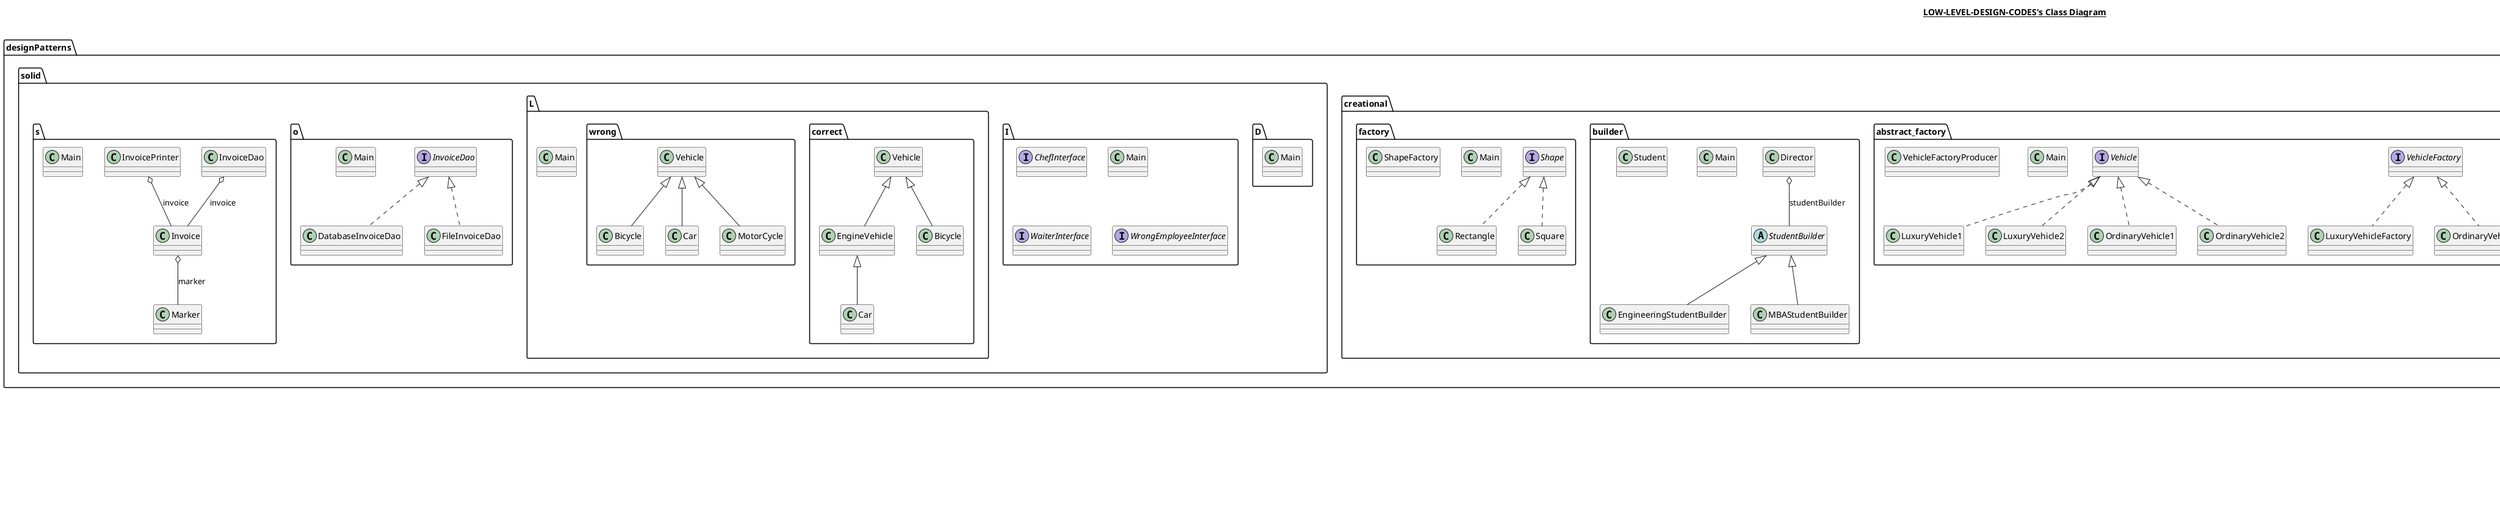 @startuml

title __LOW-LEVEL-DESIGN-CODES's Class Diagram__\n

  namespace designPatterns.creational.abstract_factory {
    class designPatterns.creational.abstract_factory.LuxuryVehicle1 {
    }
  }
  

  namespace designPatterns.creational.abstract_factory {
    class designPatterns.creational.abstract_factory.LuxuryVehicle2 {
    }
  }
  

  namespace designPatterns.creational.abstract_factory {
    class designPatterns.creational.abstract_factory.LuxuryVehicleFactory {
    }
  }
  

  namespace designPatterns.creational.abstract_factory {
    class designPatterns.creational.abstract_factory.Main {
    }
  }
  

  namespace designPatterns.creational.abstract_factory {
    class designPatterns.creational.abstract_factory.OrdinaryVehicle1 {
    }
  }
  

  namespace designPatterns.creational.abstract_factory {
    class designPatterns.creational.abstract_factory.OrdinaryVehicle2 {
    }
  }
  

  namespace designPatterns.creational.abstract_factory {
    class designPatterns.creational.abstract_factory.OrdinaryVehicleFactory {
    }
  }
  

  namespace designPatterns.creational.abstract_factory {
    interface designPatterns.creational.abstract_factory.Vehicle {
    }
  }
  

  namespace designPatterns.creational.abstract_factory {
    interface designPatterns.creational.abstract_factory.VehicleFactory {
    }
  }
  

  namespace designPatterns.creational.abstract_factory {
    class designPatterns.creational.abstract_factory.VehicleFactoryProducer {
    }
  }
  

  namespace designPatterns.creational.builder {
    class designPatterns.creational.builder.Director {
    }
  }
  

  namespace designPatterns.creational.builder {
    class designPatterns.creational.builder.EngineeringStudentBuilder {
    }
  }
  

  namespace designPatterns.creational.builder {
    class designPatterns.creational.builder.MBAStudentBuilder {
    }
  }
  

  namespace designPatterns.creational.builder {
    class designPatterns.creational.builder.Main {
    }
  }
  

  namespace designPatterns.creational.builder {
    class designPatterns.creational.builder.Student {
    }
  }
  

  namespace designPatterns.creational.builder {
    abstract class designPatterns.creational.builder.StudentBuilder {
    }
  }
  

  namespace designPatterns.creational.factory {
    class designPatterns.creational.factory.Main {
    }
  }
  

  namespace designPatterns.creational.factory {
    class designPatterns.creational.factory.Rectangle {
    }
  }
  

  namespace designPatterns.creational.factory {
    interface designPatterns.creational.factory.Shape {
    }
  }
  

  namespace designPatterns.creational.factory {
    class designPatterns.creational.factory.ShapeFactory {
    }
  }
  

  namespace designPatterns.creational.factory {
    class designPatterns.creational.factory.Square {
    }
  }
  

  namespace designPatterns.solid.D {
    class designPatterns.solid.D.Main {
    }
  }
  

  namespace designPatterns.solid.I {
    interface designPatterns.solid.I.ChefInterface {
    }
  }
  

  namespace designPatterns.solid.I {
    class designPatterns.solid.I.Main {
    }
  }
  

  namespace designPatterns.solid.I {
    interface designPatterns.solid.I.WaiterInterface {
    }
  }
  

  namespace designPatterns.solid.I {
    interface designPatterns.solid.I.WrongEmployeeInterface {
    }
  }
  

  namespace designPatterns.solid.L {
    class designPatterns.solid.L.Main {
    }
  }
  

  namespace designPatterns.solid.L {
    namespace correct {
      class designPatterns.solid.L.correct.Bicycle {
      }
    }
  }
  

  namespace designPatterns.solid.L {
    namespace correct {
      class designPatterns.solid.L.correct.Car {
      }
    }
  }
  

  namespace designPatterns.solid.L {
    namespace correct {
      class designPatterns.solid.L.correct.EngineVehicle {
      }
    }
  }
  

  namespace designPatterns.solid.L {
    namespace correct {
      class designPatterns.solid.L.correct.Vehicle {
      }
    }
  }
  

  namespace designPatterns.solid.L {
    namespace wrong {
      class designPatterns.solid.L.wrong.Bicycle {
      }
    }
  }
  

  namespace designPatterns.solid.L {
    namespace wrong {
      class designPatterns.solid.L.wrong.Car {
      }
    }
  }
  

  namespace designPatterns.solid.L {
    namespace wrong {
      class designPatterns.solid.L.wrong.MotorCycle {
      }
    }
  }
  

  namespace designPatterns.solid.L {
    namespace wrong {
      class designPatterns.solid.L.wrong.Vehicle {
      }
    }
  }
  

  namespace designPatterns.solid.o {
    class designPatterns.solid.o.DatabaseInvoiceDao {
    }
  }
  

  namespace designPatterns.solid.o {
    class designPatterns.solid.o.FileInvoiceDao {
    }
  }
  

  namespace designPatterns.solid.o {
    interface designPatterns.solid.o.InvoiceDao {
    }
  }
  

  namespace designPatterns.solid.o {
    class designPatterns.solid.o.Main {
    }
  }
  

  namespace designPatterns.solid.s {
    class designPatterns.solid.s.Invoice {
    }
  }
  

  namespace designPatterns.solid.s {
    class designPatterns.solid.s.InvoiceDao {
    }
  }
  

  namespace designPatterns.solid.s {
    class designPatterns.solid.s.InvoicePrinter {
    }
  }
  

  namespace designPatterns.solid.s {
    class designPatterns.solid.s.Main {
    }
  }
  

  namespace designPatterns.solid.s {
    class designPatterns.solid.s.Marker {
    }
  }
  

  namespace problems.Apply_Coupon {
    abstract class problems.Apply_Coupon.CouponDecorator {
    }
  }
  

  namespace problems.Apply_Coupon {
    class problems.Apply_Coupon.Item1 {
    }
  }
  

  namespace problems.Apply_Coupon {
    class problems.Apply_Coupon.Item2 {
    }
  }
  

  namespace problems.Apply_Coupon {
    class problems.Apply_Coupon.Main {
    }
  }
  

  namespace problems.Apply_Coupon {
    class problems.Apply_Coupon.PercentageCouponDecorator {
    }
  }
  

  namespace problems.Apply_Coupon {
    abstract class problems.Apply_Coupon.Product {
    }
  }
  

  namespace problems.Apply_Coupon {
    enum ProductType {
    }
  }
  

  namespace problems.Apply_Coupon {
    class problems.Apply_Coupon.ShoppingCart {
    }
  }
  

  namespace problems.Apply_Coupon {
    class problems.Apply_Coupon.TypeCouponDecorator {
    }
  }
  

  namespace problems.Null_Object_Pattern {
    class problems.Null_Object_Pattern.Car {
    }
  }
  

  namespace problems.Null_Object_Pattern {
    class problems.Null_Object_Pattern.Main {
    }
  }
  

  namespace problems.Null_Object_Pattern {
    class problems.Null_Object_Pattern.NullObject {
    }
  }
  

  namespace problems.Null_Object_Pattern {
    interface problems.Null_Object_Pattern.Vehicle {
    }
  }
  

  namespace problems.Order_Inventory_Management_Sysyem_Zepto {
    class problems.Order_Inventory_Management_Sysyem_Zepto.Address {
    }
  }
  

  namespace problems.Order_Inventory_Management_Sysyem_Zepto {
    class problems.Order_Inventory_Management_Sysyem_Zepto.CardPaymentMode {
    }
  }
  

  namespace problems.Order_Inventory_Management_Sysyem_Zepto {
    class problems.Order_Inventory_Management_Sysyem_Zepto.Cart {
    }
  }
  

  namespace problems.Order_Inventory_Management_Sysyem_Zepto {
    class problems.Order_Inventory_Management_Sysyem_Zepto.Inventory {
    }
  }
  

  namespace problems.Order_Inventory_Management_Sysyem_Zepto {
    class problems.Order_Inventory_Management_Sysyem_Zepto.Invoice {
    }
  }
  

  namespace problems.Order_Inventory_Management_Sysyem_Zepto {
    class problems.Order_Inventory_Management_Sysyem_Zepto.Main {
    }
  }
  

  namespace problems.Order_Inventory_Management_Sysyem_Zepto {
    class problems.Order_Inventory_Management_Sysyem_Zepto.NearestWarehouseSelectionStrategy {
    }
  }
  

  namespace problems.Order_Inventory_Management_Sysyem_Zepto {
    class problems.Order_Inventory_Management_Sysyem_Zepto.Order {
    }
  }
  

  namespace problems.Order_Inventory_Management_Sysyem_Zepto {
    class problems.Order_Inventory_Management_Sysyem_Zepto.OrderController {
    }
  }
  

  namespace problems.Order_Inventory_Management_Sysyem_Zepto {
    enum OrderStatus {
    }
  }
  

  namespace problems.Order_Inventory_Management_Sysyem_Zepto {
    class problems.Order_Inventory_Management_Sysyem_Zepto.Payment {
    }
  }
  

  namespace problems.Order_Inventory_Management_Sysyem_Zepto {
    interface problems.Order_Inventory_Management_Sysyem_Zepto.PaymentMode {
    }
  }
  

  namespace problems.Order_Inventory_Management_Sysyem_Zepto {
    class problems.Order_Inventory_Management_Sysyem_Zepto.Product {
    }
  }
  

  namespace problems.Order_Inventory_Management_Sysyem_Zepto {
    class problems.Order_Inventory_Management_Sysyem_Zepto.ProductCategory {
    }
  }
  

  namespace problems.Order_Inventory_Management_Sysyem_Zepto {
    class problems.Order_Inventory_Management_Sysyem_Zepto.ProductDeliverySystem {
    }
  }
  

  namespace problems.Order_Inventory_Management_Sysyem_Zepto {
    class problems.Order_Inventory_Management_Sysyem_Zepto.UPIPaymentMode {
    }
  }
  

  namespace problems.Order_Inventory_Management_Sysyem_Zepto {
    class problems.Order_Inventory_Management_Sysyem_Zepto.User {
    }
  }
  

  namespace problems.Order_Inventory_Management_Sysyem_Zepto {
    class problems.Order_Inventory_Management_Sysyem_Zepto.UserController {
    }
  }
  

  namespace problems.Order_Inventory_Management_Sysyem_Zepto {
    class problems.Order_Inventory_Management_Sysyem_Zepto.Warehouse {
    }
  }
  

  namespace problems.Order_Inventory_Management_Sysyem_Zepto {
    class problems.Order_Inventory_Management_Sysyem_Zepto.WarehouseController {
    }
  }
  

  namespace problems.Order_Inventory_Management_Sysyem_Zepto {
    abstract class problems.Order_Inventory_Management_Sysyem_Zepto.WarehouseSelectionStrategy {
    }
  }
  

  designPatterns.creational.abstract_factory.LuxuryVehicle1 .up.|> designPatterns.creational.abstract_factory.Vehicle
  designPatterns.creational.abstract_factory.LuxuryVehicle2 .up.|> designPatterns.creational.abstract_factory.Vehicle
  designPatterns.creational.abstract_factory.LuxuryVehicleFactory .up.|> designPatterns.creational.abstract_factory.VehicleFactory
  designPatterns.creational.abstract_factory.OrdinaryVehicle1 .up.|> designPatterns.creational.abstract_factory.Vehicle
  designPatterns.creational.abstract_factory.OrdinaryVehicle2 .up.|> designPatterns.creational.abstract_factory.Vehicle
  designPatterns.creational.abstract_factory.OrdinaryVehicleFactory .up.|> designPatterns.creational.abstract_factory.VehicleFactory
  designPatterns.creational.builder.Director o-- designPatterns.creational.builder.StudentBuilder : studentBuilder
  designPatterns.creational.builder.EngineeringStudentBuilder -up-|> designPatterns.creational.builder.StudentBuilder
  designPatterns.creational.builder.MBAStudentBuilder -up-|> designPatterns.creational.builder.StudentBuilder
  designPatterns.creational.factory.Rectangle .up.|> designPatterns.creational.factory.Shape
  designPatterns.creational.factory.Square .up.|> designPatterns.creational.factory.Shape
  designPatterns.solid.L.correct.Bicycle -up-|> designPatterns.solid.L.correct.Vehicle
  designPatterns.solid.L.correct.Car -up-|> designPatterns.solid.L.correct.EngineVehicle
  designPatterns.solid.L.correct.EngineVehicle -up-|> designPatterns.solid.L.correct.Vehicle
  designPatterns.solid.L.wrong.Bicycle -up-|> designPatterns.solid.L.wrong.Vehicle
  designPatterns.solid.L.wrong.Car -up-|> designPatterns.solid.L.wrong.Vehicle
  designPatterns.solid.L.wrong.MotorCycle -up-|> designPatterns.solid.L.wrong.Vehicle
  designPatterns.solid.o.DatabaseInvoiceDao .up.|> designPatterns.solid.o.InvoiceDao
  designPatterns.solid.o.FileInvoiceDao .up.|> designPatterns.solid.o.InvoiceDao
  designPatterns.solid.s.Invoice o-- designPatterns.solid.s.Marker : marker
  designPatterns.solid.s.InvoiceDao o-- designPatterns.solid.s.Invoice : invoice
  designPatterns.solid.s.InvoicePrinter o-- designPatterns.solid.s.Invoice : invoice
  problems.Apply_Coupon.CouponDecorator -up-|> problems.Apply_Coupon.Product
  problems.Apply_Coupon.Item1 -up-|> problems.Apply_Coupon.Product
  problems.Apply_Coupon.Item2 -up-|> problems.Apply_Coupon.Product
  problems.Apply_Coupon.PercentageCouponDecorator -up-|> problems.Apply_Coupon.CouponDecorator
  problems.Apply_Coupon.PercentageCouponDecorator o-- problems.Apply_Coupon.Product : product
  problems.Apply_Coupon.Product o-- problems.Apply_Coupon.ProductType : type
  problems.Apply_Coupon.TypeCouponDecorator -up-|> problems.Apply_Coupon.CouponDecorator
  problems.Apply_Coupon.TypeCouponDecorator o-- problems.Apply_Coupon.Product : product
  problems.Apply_Coupon.TypeCouponDecorator o-- problems.Apply_Coupon.ProductType : type
  problems.Null_Object_Pattern.Car .up.|> problems.Null_Object_Pattern.Vehicle
  problems.Null_Object_Pattern.NullObject .up.|> problems.Null_Object_Pattern.Vehicle
  problems.Order_Inventory_Management_Sysyem_Zepto.CardPaymentMode .up.|> problems.Order_Inventory_Management_Sysyem_Zepto.PaymentMode
  problems.Order_Inventory_Management_Sysyem_Zepto.NearestWarehouseSelectionStrategy -up-|> problems.Order_Inventory_Management_Sysyem_Zepto.WarehouseSelectionStrategy
  problems.Order_Inventory_Management_Sysyem_Zepto.Order o-- problems.Order_Inventory_Management_Sysyem_Zepto.Address : deliveryAddress
  problems.Order_Inventory_Management_Sysyem_Zepto.Order o-- problems.Order_Inventory_Management_Sysyem_Zepto.Invoice : invoice
  problems.Order_Inventory_Management_Sysyem_Zepto.Order o-- problems.Order_Inventory_Management_Sysyem_Zepto.OrderStatus : orderStatus
  problems.Order_Inventory_Management_Sysyem_Zepto.Order o-- problems.Order_Inventory_Management_Sysyem_Zepto.Payment : payment
  problems.Order_Inventory_Management_Sysyem_Zepto.Order o-- problems.Order_Inventory_Management_Sysyem_Zepto.User : user
  problems.Order_Inventory_Management_Sysyem_Zepto.Order o-- problems.Order_Inventory_Management_Sysyem_Zepto.Warehouse : warehouse
  problems.Order_Inventory_Management_Sysyem_Zepto.Payment o-- problems.Order_Inventory_Management_Sysyem_Zepto.PaymentMode : paymentMode
  problems.Order_Inventory_Management_Sysyem_Zepto.ProductDeliverySystem o-- problems.Order_Inventory_Management_Sysyem_Zepto.OrderController : orderController
  problems.Order_Inventory_Management_Sysyem_Zepto.ProductDeliverySystem o-- problems.Order_Inventory_Management_Sysyem_Zepto.UserController : userController
  problems.Order_Inventory_Management_Sysyem_Zepto.ProductDeliverySystem o-- problems.Order_Inventory_Management_Sysyem_Zepto.WarehouseController : warehouseController
  problems.Order_Inventory_Management_Sysyem_Zepto.UPIPaymentMode .up.|> problems.Order_Inventory_Management_Sysyem_Zepto.PaymentMode
  problems.Order_Inventory_Management_Sysyem_Zepto.User o-- problems.Order_Inventory_Management_Sysyem_Zepto.Address : address
  problems.Order_Inventory_Management_Sysyem_Zepto.User o-- problems.Order_Inventory_Management_Sysyem_Zepto.Cart : userCartDetails
  problems.Order_Inventory_Management_Sysyem_Zepto.Warehouse o-- problems.Order_Inventory_Management_Sysyem_Zepto.Address : address
  problems.Order_Inventory_Management_Sysyem_Zepto.Warehouse o-- problems.Order_Inventory_Management_Sysyem_Zepto.Inventory : inventory
  problems.Order_Inventory_Management_Sysyem_Zepto.WarehouseController o-- problems.Order_Inventory_Management_Sysyem_Zepto.WarehouseSelectionStrategy : warehouseSelectionStrategy


right footer


PlantUML diagram generated by SketchIt! (https://bitbucket.org/pmesmeur/sketch.it)
For more information about this tool, please contact philippe.mesmeur@gmail.com
endfooter

@enduml
